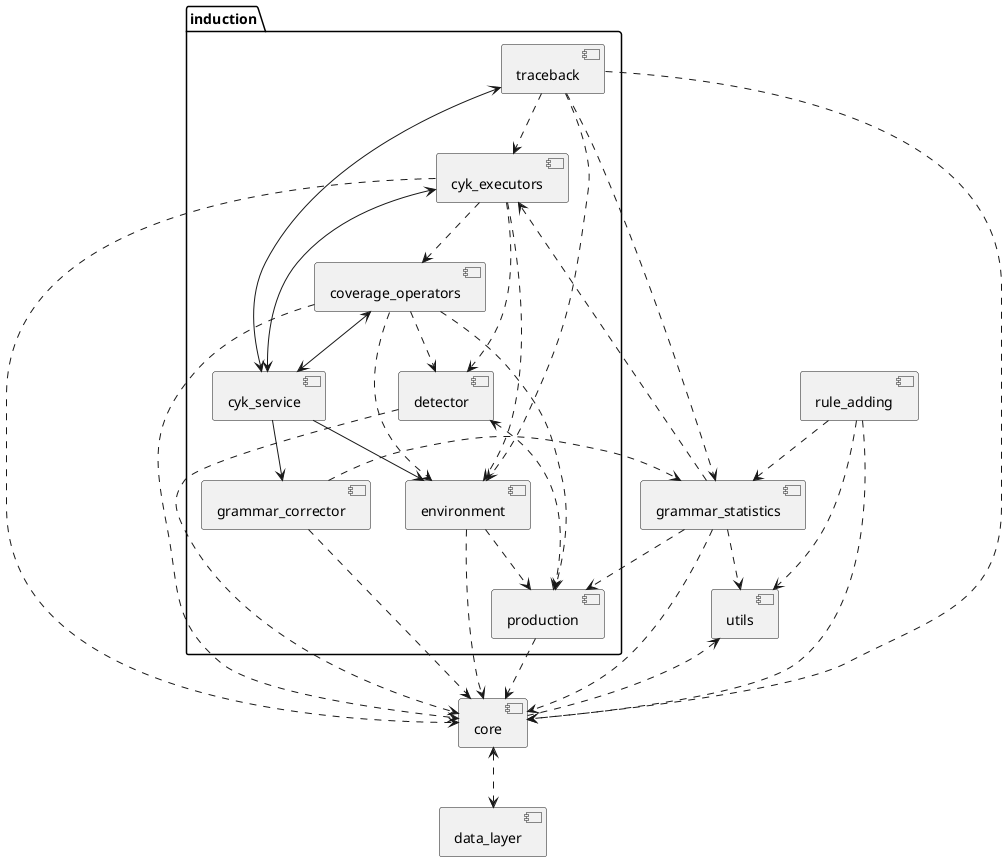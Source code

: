 @startuml

[data_layer]

[core]
core <..> data_layer

[utils]
utils <.. core
[grammar_statistics]
[rule_adding]

package induction {

    [coverage_operators]
    [cyk_executors]
    [cyk_service]
    [detector]
    [environment]
    [grammar_corrector]
    [production]
    [traceback]

    coverage_operators <-->  cyk_service
    cyk_executors <--> cyk_service
    cyk_service --> environment
    cyk_service --> grammar_corrector
    traceback <-->  cyk_service

    coverage_operators ..> detector
    coverage_operators ..> core
    coverage_operators ..> production
    coverage_operators ..> environment


    cyk_executors ..> detector
    cyk_executors ..> core
    cyk_executors ..> coverage_operators
    cyk_executors ..> environment

    detector <..> production
    detector ..> core

    environment ..> core
    environment ..> production

    grammar_corrector ..> core
    grammar_corrector ..> grammar_statistics

    production ..> core

    traceback ..> core
    traceback ..> grammar_statistics
    traceback ..> environment
    traceback ..> cyk_executors

    grammar_statistics ..> utils
    grammar_statistics ..> core
    grammar_statistics ..> cyk_executors
    grammar_statistics ..> production

    rule_adding ..> utils
    rule_adding ..> core
    rule_adding ..> grammar_statistics
}

@enduml
